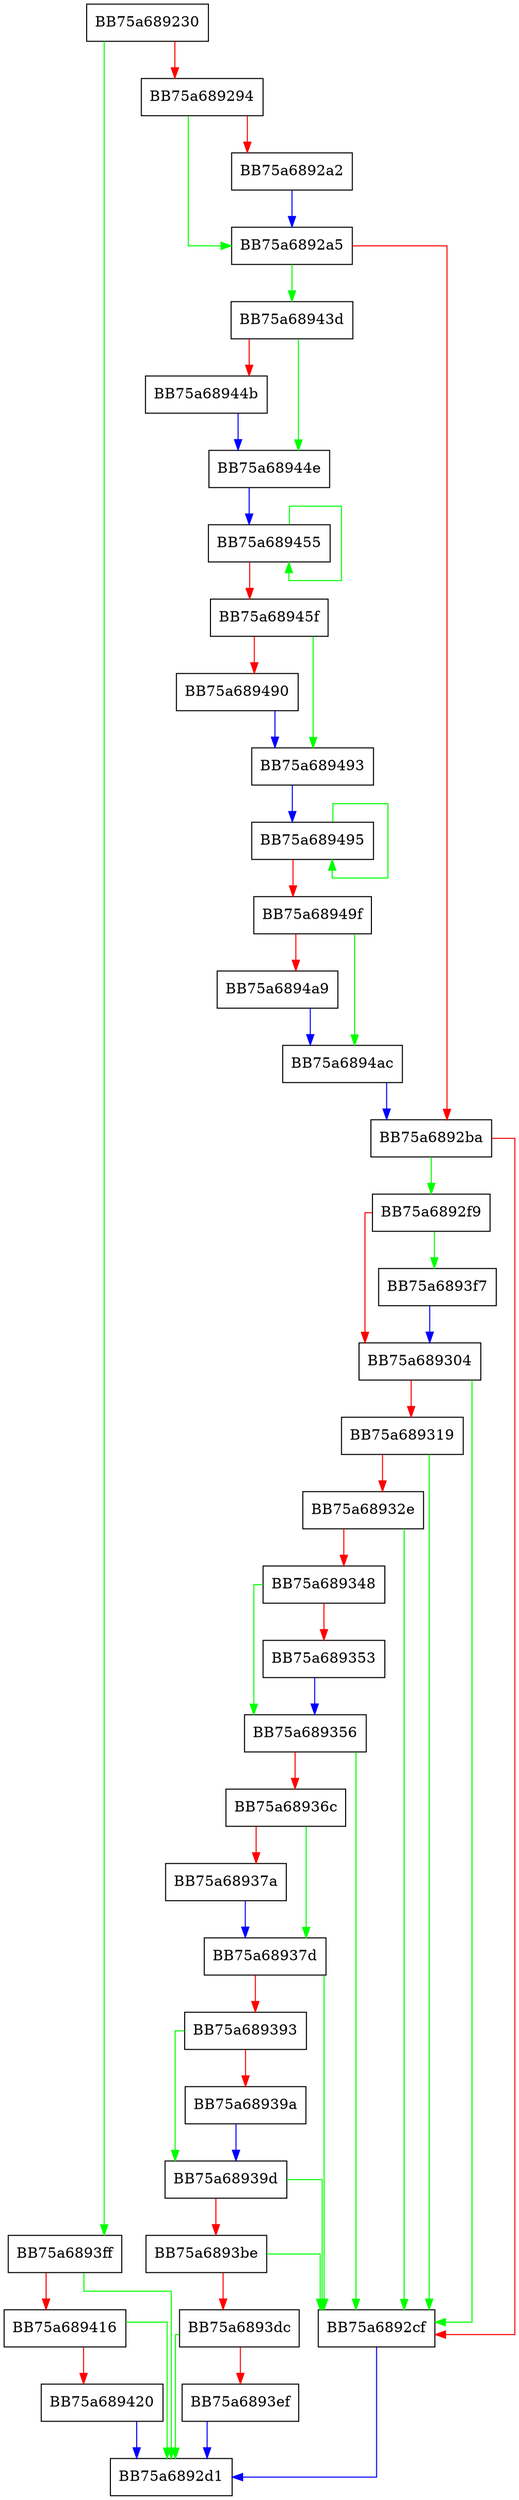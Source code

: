 digraph WriteSQLite {
  node [shape="box"];
  graph [splines=ortho];
  BB75a689230 -> BB75a6893ff [color="green"];
  BB75a689230 -> BB75a689294 [color="red"];
  BB75a689294 -> BB75a6892a5 [color="green"];
  BB75a689294 -> BB75a6892a2 [color="red"];
  BB75a6892a2 -> BB75a6892a5 [color="blue"];
  BB75a6892a5 -> BB75a68943d [color="green"];
  BB75a6892a5 -> BB75a6892ba [color="red"];
  BB75a6892ba -> BB75a6892f9 [color="green"];
  BB75a6892ba -> BB75a6892cf [color="red"];
  BB75a6892cf -> BB75a6892d1 [color="blue"];
  BB75a6892f9 -> BB75a6893f7 [color="green"];
  BB75a6892f9 -> BB75a689304 [color="red"];
  BB75a689304 -> BB75a6892cf [color="green"];
  BB75a689304 -> BB75a689319 [color="red"];
  BB75a689319 -> BB75a6892cf [color="green"];
  BB75a689319 -> BB75a68932e [color="red"];
  BB75a68932e -> BB75a6892cf [color="green"];
  BB75a68932e -> BB75a689348 [color="red"];
  BB75a689348 -> BB75a689356 [color="green"];
  BB75a689348 -> BB75a689353 [color="red"];
  BB75a689353 -> BB75a689356 [color="blue"];
  BB75a689356 -> BB75a6892cf [color="green"];
  BB75a689356 -> BB75a68936c [color="red"];
  BB75a68936c -> BB75a68937d [color="green"];
  BB75a68936c -> BB75a68937a [color="red"];
  BB75a68937a -> BB75a68937d [color="blue"];
  BB75a68937d -> BB75a6892cf [color="green"];
  BB75a68937d -> BB75a689393 [color="red"];
  BB75a689393 -> BB75a68939d [color="green"];
  BB75a689393 -> BB75a68939a [color="red"];
  BB75a68939a -> BB75a68939d [color="blue"];
  BB75a68939d -> BB75a6892cf [color="green"];
  BB75a68939d -> BB75a6893be [color="red"];
  BB75a6893be -> BB75a6892cf [color="green"];
  BB75a6893be -> BB75a6893dc [color="red"];
  BB75a6893dc -> BB75a6892d1 [color="green"];
  BB75a6893dc -> BB75a6893ef [color="red"];
  BB75a6893ef -> BB75a6892d1 [color="blue"];
  BB75a6893f7 -> BB75a689304 [color="blue"];
  BB75a6893ff -> BB75a6892d1 [color="green"];
  BB75a6893ff -> BB75a689416 [color="red"];
  BB75a689416 -> BB75a6892d1 [color="green"];
  BB75a689416 -> BB75a689420 [color="red"];
  BB75a689420 -> BB75a6892d1 [color="blue"];
  BB75a68943d -> BB75a68944e [color="green"];
  BB75a68943d -> BB75a68944b [color="red"];
  BB75a68944b -> BB75a68944e [color="blue"];
  BB75a68944e -> BB75a689455 [color="blue"];
  BB75a689455 -> BB75a689455 [color="green"];
  BB75a689455 -> BB75a68945f [color="red"];
  BB75a68945f -> BB75a689493 [color="green"];
  BB75a68945f -> BB75a689490 [color="red"];
  BB75a689490 -> BB75a689493 [color="blue"];
  BB75a689493 -> BB75a689495 [color="blue"];
  BB75a689495 -> BB75a689495 [color="green"];
  BB75a689495 -> BB75a68949f [color="red"];
  BB75a68949f -> BB75a6894ac [color="green"];
  BB75a68949f -> BB75a6894a9 [color="red"];
  BB75a6894a9 -> BB75a6894ac [color="blue"];
  BB75a6894ac -> BB75a6892ba [color="blue"];
}